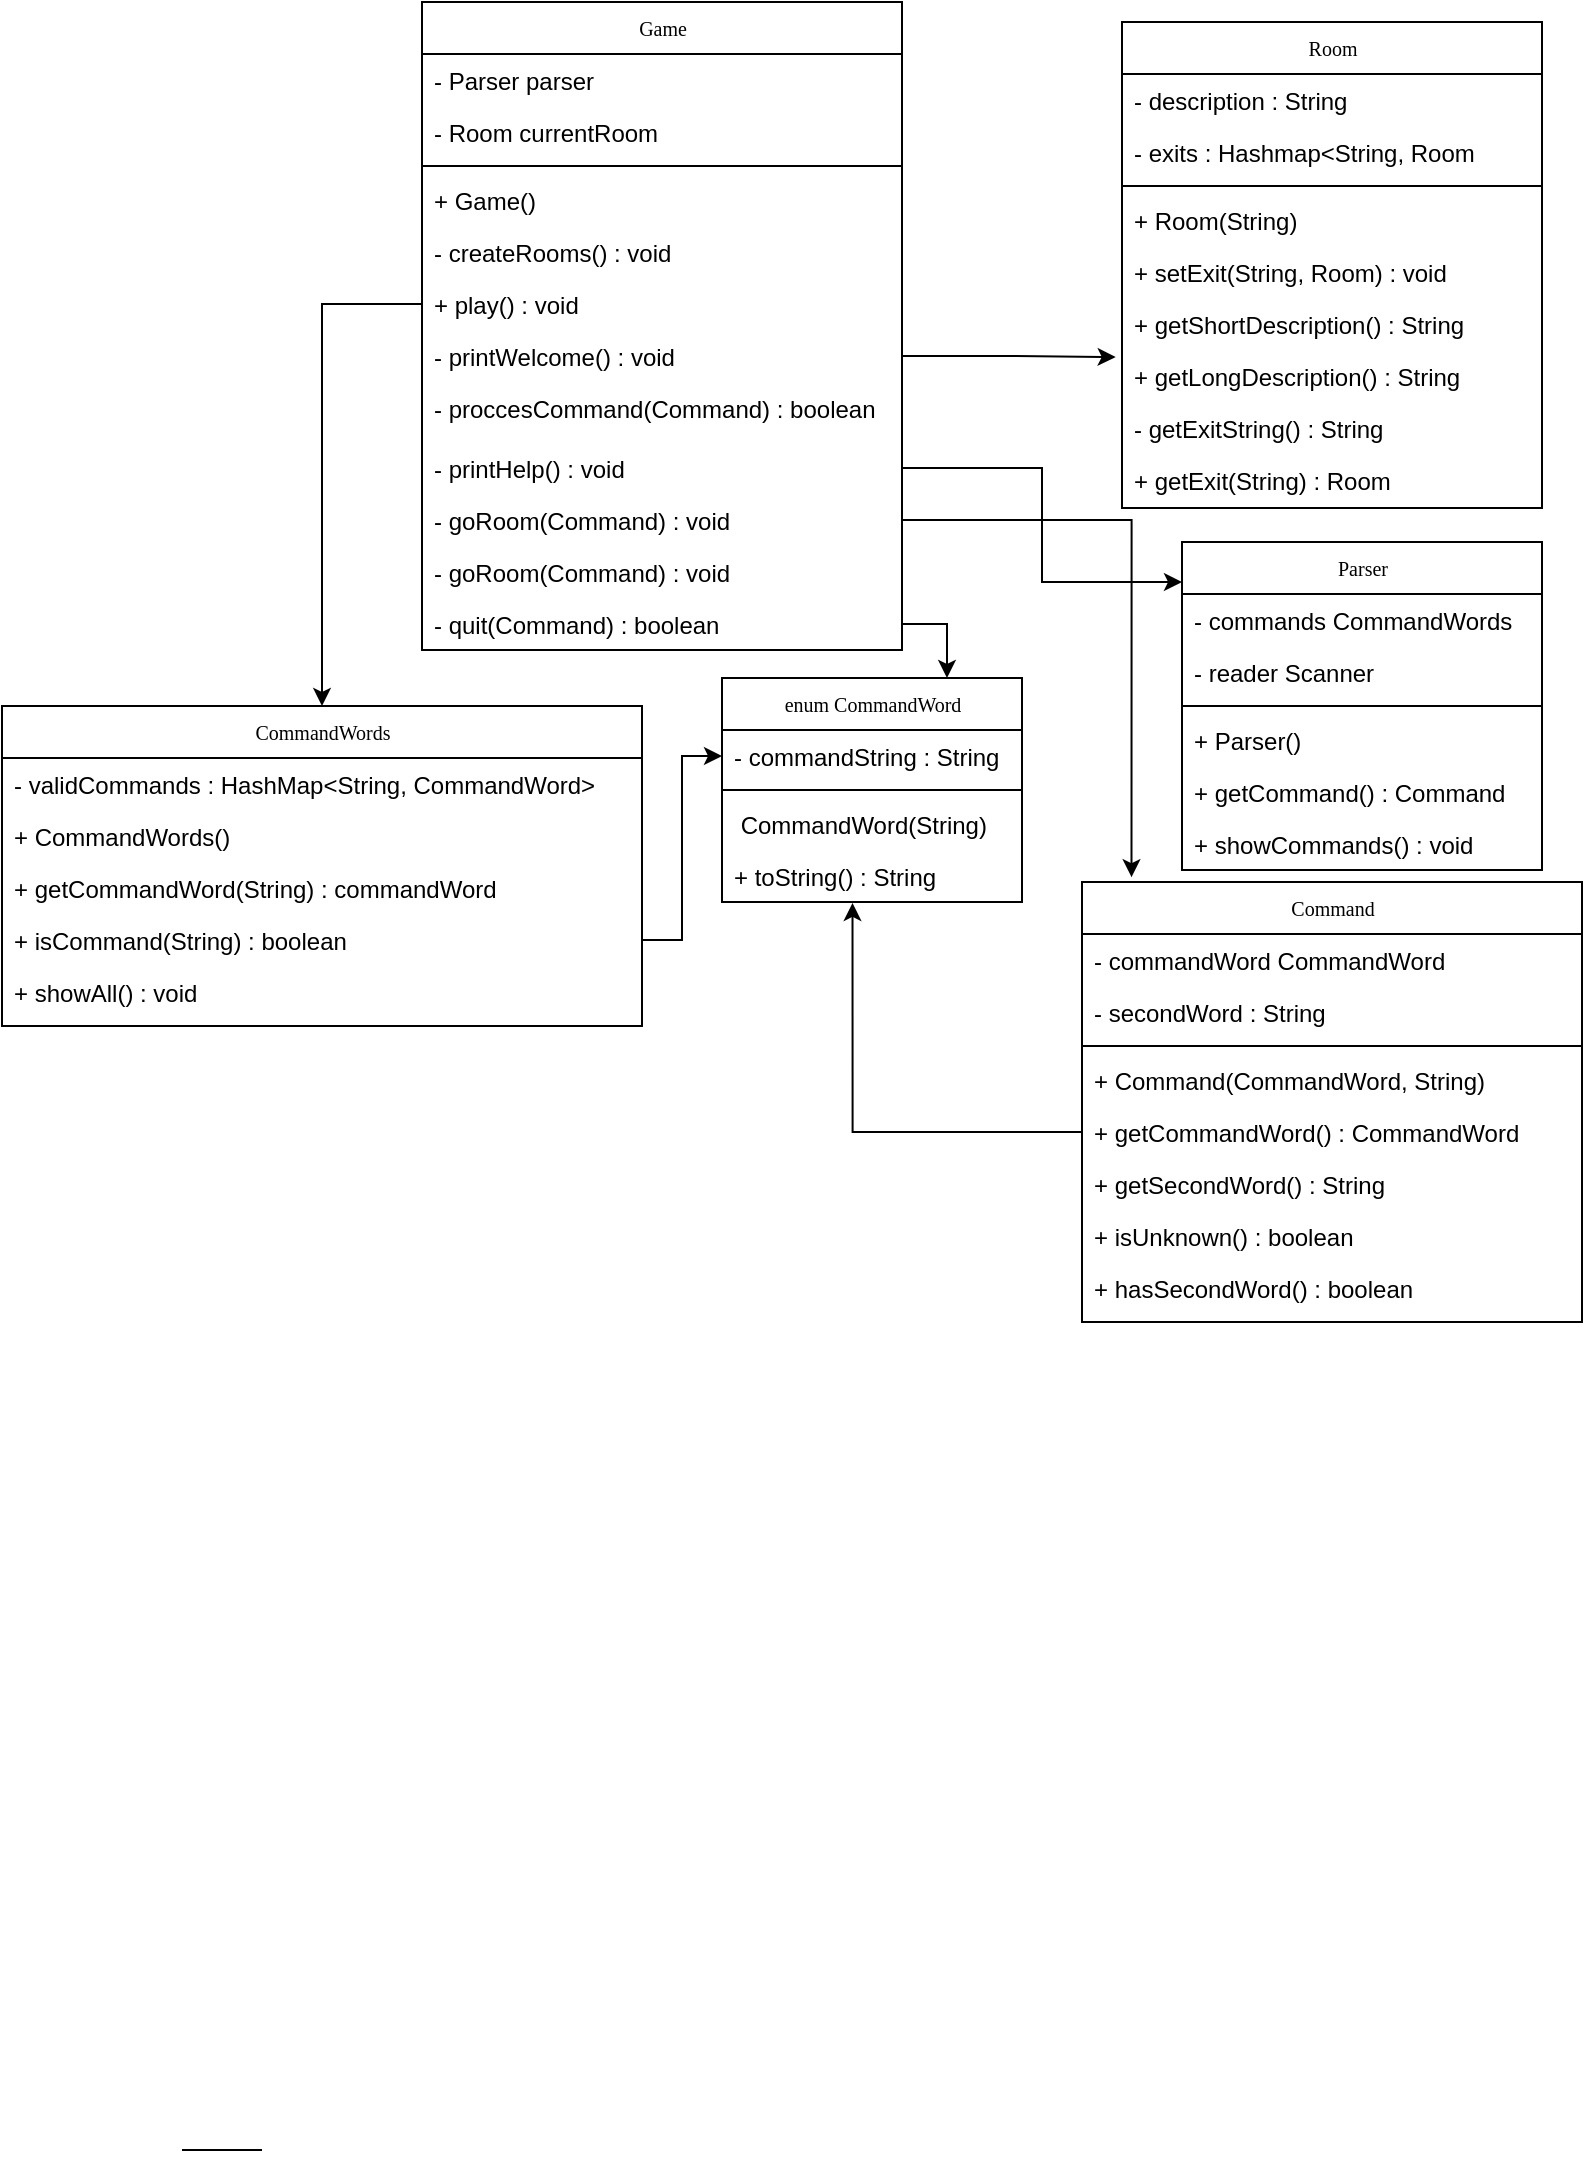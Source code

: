 <mxfile version="12.1.8" type="github" pages="1">
  <diagram name="Page-1" id="c4acf3e9-155e-7222-9cf6-157b1a14988f">
    <mxGraphModel dx="1656" dy="872" grid="1" gridSize="10" guides="1" tooltips="1" connect="1" arrows="1" fold="1" page="1" pageScale="1" pageWidth="850" pageHeight="1100" background="#ffffff" math="0" shadow="0">
      <root>
        <mxCell id="0"/>
        <mxCell id="1" parent="0"/>
        <mxCell id="17acba5748e5396b-2" value="Command" style="swimlane;html=1;fontStyle=0;childLayout=stackLayout;horizontal=1;startSize=26;fillColor=none;horizontalStack=0;resizeParent=1;resizeLast=0;collapsible=1;marginBottom=0;swimlaneFillColor=#ffffff;rounded=0;shadow=0;comic=0;labelBackgroundColor=none;strokeColor=#000000;strokeWidth=1;fontFamily=Verdana;fontSize=10;fontColor=#000000;align=center;" parent="1" vertex="1">
          <mxGeometry x="560" y="470" width="250" height="220" as="geometry"/>
        </mxCell>
        <mxCell id="17acba5748e5396b-3" value="- commandWord CommandWord" style="text;html=1;strokeColor=none;fillColor=none;align=left;verticalAlign=top;spacingLeft=4;spacingRight=4;whiteSpace=wrap;overflow=hidden;rotatable=0;points=[[0,0.5],[1,0.5]];portConstraint=eastwest;" parent="17acba5748e5396b-2" vertex="1">
          <mxGeometry y="26" width="250" height="26" as="geometry"/>
        </mxCell>
        <mxCell id="17acba5748e5396b-4" value="- secondWord : String" style="text;html=1;strokeColor=none;fillColor=none;align=left;verticalAlign=top;spacingLeft=4;spacingRight=4;whiteSpace=wrap;overflow=hidden;rotatable=0;points=[[0,0.5],[1,0.5]];portConstraint=eastwest;" parent="17acba5748e5396b-2" vertex="1">
          <mxGeometry y="52" width="250" height="26" as="geometry"/>
        </mxCell>
        <mxCell id="fTJL2L5yY7QKRkE-UEiG-43" value="" style="line;strokeWidth=1;fillColor=none;align=left;verticalAlign=middle;spacingTop=-1;spacingLeft=3;spacingRight=3;rotatable=0;labelPosition=right;points=[];portConstraint=eastwest;" vertex="1" parent="17acba5748e5396b-2">
          <mxGeometry y="78" width="250" height="8" as="geometry"/>
        </mxCell>
        <mxCell id="17acba5748e5396b-6" value="+ Command(CommandWord, String)" style="text;html=1;strokeColor=none;fillColor=none;align=left;verticalAlign=top;spacingLeft=4;spacingRight=4;whiteSpace=wrap;overflow=hidden;rotatable=0;points=[[0,0.5],[1,0.5]];portConstraint=eastwest;" parent="17acba5748e5396b-2" vertex="1">
          <mxGeometry y="86" width="250" height="26" as="geometry"/>
        </mxCell>
        <mxCell id="17acba5748e5396b-10" value="+ getCommandWord() : CommandWord" style="text;html=1;strokeColor=none;fillColor=none;align=left;verticalAlign=top;spacingLeft=4;spacingRight=4;whiteSpace=wrap;overflow=hidden;rotatable=0;points=[[0,0.5],[1,0.5]];portConstraint=eastwest;" parent="17acba5748e5396b-2" vertex="1">
          <mxGeometry y="112" width="250" height="26" as="geometry"/>
        </mxCell>
        <mxCell id="17acba5748e5396b-8" value="+ getSecondWord() : String" style="text;html=1;strokeColor=none;fillColor=none;align=left;verticalAlign=top;spacingLeft=4;spacingRight=4;whiteSpace=wrap;overflow=hidden;rotatable=0;points=[[0,0.5],[1,0.5]];portConstraint=eastwest;" parent="17acba5748e5396b-2" vertex="1">
          <mxGeometry y="138" width="250" height="26" as="geometry"/>
        </mxCell>
        <mxCell id="fTJL2L5yY7QKRkE-UEiG-44" value="+ isUnknown() : boolean" style="text;html=1;strokeColor=none;fillColor=none;align=left;verticalAlign=top;spacingLeft=4;spacingRight=4;whiteSpace=wrap;overflow=hidden;rotatable=0;points=[[0,0.5],[1,0.5]];portConstraint=eastwest;" vertex="1" parent="17acba5748e5396b-2">
          <mxGeometry y="164" width="250" height="26" as="geometry"/>
        </mxCell>
        <mxCell id="fTJL2L5yY7QKRkE-UEiG-45" value="+ hasSecondWord() : boolean" style="text;html=1;strokeColor=none;fillColor=none;align=left;verticalAlign=top;spacingLeft=4;spacingRight=4;whiteSpace=wrap;overflow=hidden;rotatable=0;points=[[0,0.5],[1,0.5]];portConstraint=eastwest;" vertex="1" parent="17acba5748e5396b-2">
          <mxGeometry y="190" width="250" height="26" as="geometry"/>
        </mxCell>
        <mxCell id="17acba5748e5396b-20" value="Game" style="swimlane;html=1;fontStyle=0;childLayout=stackLayout;horizontal=1;startSize=26;fillColor=none;horizontalStack=0;resizeParent=1;resizeLast=0;collapsible=1;marginBottom=0;swimlaneFillColor=#ffffff;rounded=0;shadow=0;comic=0;labelBackgroundColor=none;strokeColor=#000000;strokeWidth=1;fontFamily=Verdana;fontSize=10;fontColor=#000000;align=center;" parent="1" vertex="1">
          <mxGeometry x="230" y="30" width="240" height="324" as="geometry"/>
        </mxCell>
        <mxCell id="17acba5748e5396b-21" value="- Parser parser" style="text;html=1;strokeColor=none;fillColor=none;align=left;verticalAlign=top;spacingLeft=4;spacingRight=4;whiteSpace=wrap;overflow=hidden;rotatable=0;points=[[0,0.5],[1,0.5]];portConstraint=eastwest;" parent="17acba5748e5396b-20" vertex="1">
          <mxGeometry y="26" width="240" height="26" as="geometry"/>
        </mxCell>
        <mxCell id="17acba5748e5396b-24" value="- Room currentRoom" style="text;html=1;strokeColor=none;fillColor=none;align=left;verticalAlign=top;spacingLeft=4;spacingRight=4;whiteSpace=wrap;overflow=hidden;rotatable=0;points=[[0,0.5],[1,0.5]];portConstraint=eastwest;" parent="17acba5748e5396b-20" vertex="1">
          <mxGeometry y="52" width="240" height="26" as="geometry"/>
        </mxCell>
        <mxCell id="fTJL2L5yY7QKRkE-UEiG-6" value="" style="line;strokeWidth=1;fillColor=none;align=left;verticalAlign=middle;spacingTop=-1;spacingLeft=3;spacingRight=3;rotatable=0;labelPosition=right;points=[];portConstraint=eastwest;" vertex="1" parent="17acba5748e5396b-20">
          <mxGeometry y="78" width="240" height="8" as="geometry"/>
        </mxCell>
        <mxCell id="17acba5748e5396b-26" value="+ Game()" style="text;html=1;strokeColor=none;fillColor=none;align=left;verticalAlign=top;spacingLeft=4;spacingRight=4;whiteSpace=wrap;overflow=hidden;rotatable=0;points=[[0,0.5],[1,0.5]];portConstraint=eastwest;" parent="17acba5748e5396b-20" vertex="1">
          <mxGeometry y="86" width="240" height="26" as="geometry"/>
        </mxCell>
        <mxCell id="fTJL2L5yY7QKRkE-UEiG-1" value="- createRooms() : void" style="text;html=1;strokeColor=none;fillColor=none;align=left;verticalAlign=top;spacingLeft=4;spacingRight=4;whiteSpace=wrap;overflow=hidden;rotatable=0;points=[[0,0.5],[1,0.5]];portConstraint=eastwest;" vertex="1" parent="17acba5748e5396b-20">
          <mxGeometry y="112" width="240" height="26" as="geometry"/>
        </mxCell>
        <mxCell id="fTJL2L5yY7QKRkE-UEiG-2" value="+ play() : void" style="text;html=1;strokeColor=none;fillColor=none;align=left;verticalAlign=top;spacingLeft=4;spacingRight=4;whiteSpace=wrap;overflow=hidden;rotatable=0;points=[[0,0.5],[1,0.5]];portConstraint=eastwest;" vertex="1" parent="17acba5748e5396b-20">
          <mxGeometry y="138" width="240" height="26" as="geometry"/>
        </mxCell>
        <mxCell id="fTJL2L5yY7QKRkE-UEiG-4" value="- printWelcome() : void" style="text;html=1;strokeColor=none;fillColor=none;align=left;verticalAlign=top;spacingLeft=4;spacingRight=4;whiteSpace=wrap;overflow=hidden;rotatable=0;points=[[0,0.5],[1,0.5]];portConstraint=eastwest;" vertex="1" parent="17acba5748e5396b-20">
          <mxGeometry y="164" width="240" height="26" as="geometry"/>
        </mxCell>
        <mxCell id="fTJL2L5yY7QKRkE-UEiG-8" value="- proccesCommand(Command) : boolean" style="text;html=1;strokeColor=none;fillColor=none;align=left;verticalAlign=top;spacingLeft=4;spacingRight=4;whiteSpace=wrap;overflow=hidden;rotatable=0;points=[[0,0.5],[1,0.5]];portConstraint=eastwest;" vertex="1" parent="17acba5748e5396b-20">
          <mxGeometry y="190" width="240" height="30" as="geometry"/>
        </mxCell>
        <mxCell id="fTJL2L5yY7QKRkE-UEiG-10" value="- printHelp() : void" style="text;html=1;strokeColor=none;fillColor=none;align=left;verticalAlign=top;spacingLeft=4;spacingRight=4;whiteSpace=wrap;overflow=hidden;rotatable=0;points=[[0,0.5],[1,0.5]];portConstraint=eastwest;" vertex="1" parent="17acba5748e5396b-20">
          <mxGeometry y="220" width="240" height="26" as="geometry"/>
        </mxCell>
        <mxCell id="fTJL2L5yY7QKRkE-UEiG-11" value="- goRoom(Command) : void" style="text;html=1;strokeColor=none;fillColor=none;align=left;verticalAlign=top;spacingLeft=4;spacingRight=4;whiteSpace=wrap;overflow=hidden;rotatable=0;points=[[0,0.5],[1,0.5]];portConstraint=eastwest;" vertex="1" parent="17acba5748e5396b-20">
          <mxGeometry y="246" width="240" height="26" as="geometry"/>
        </mxCell>
        <mxCell id="fTJL2L5yY7QKRkE-UEiG-85" value="- goRoom(Command) : void" style="text;html=1;strokeColor=none;fillColor=none;align=left;verticalAlign=top;spacingLeft=4;spacingRight=4;whiteSpace=wrap;overflow=hidden;rotatable=0;points=[[0,0.5],[1,0.5]];portConstraint=eastwest;" vertex="1" parent="17acba5748e5396b-20">
          <mxGeometry y="272" width="240" height="26" as="geometry"/>
        </mxCell>
        <mxCell id="fTJL2L5yY7QKRkE-UEiG-16" value="- quit(Command) : boolean" style="text;html=1;strokeColor=none;fillColor=none;align=left;verticalAlign=top;spacingLeft=4;spacingRight=4;whiteSpace=wrap;overflow=hidden;rotatable=0;points=[[0,0.5],[1,0.5]];portConstraint=eastwest;" vertex="1" parent="17acba5748e5396b-20">
          <mxGeometry y="298" width="240" height="26" as="geometry"/>
        </mxCell>
        <mxCell id="17acba5748e5396b-30" value="Room" style="swimlane;html=1;fontStyle=0;childLayout=stackLayout;horizontal=1;startSize=26;fillColor=none;horizontalStack=0;resizeParent=1;resizeLast=0;collapsible=1;marginBottom=0;swimlaneFillColor=#ffffff;rounded=0;shadow=0;comic=0;labelBackgroundColor=none;strokeColor=#000000;strokeWidth=1;fontFamily=Verdana;fontSize=10;fontColor=#000000;align=center;" parent="1" vertex="1">
          <mxGeometry x="580" y="40" width="210" height="243" as="geometry"/>
        </mxCell>
        <mxCell id="17acba5748e5396b-31" value="- description : String" style="text;html=1;strokeColor=none;fillColor=none;align=left;verticalAlign=top;spacingLeft=4;spacingRight=4;whiteSpace=wrap;overflow=hidden;rotatable=0;points=[[0,0.5],[1,0.5]];portConstraint=eastwest;" parent="17acba5748e5396b-30" vertex="1">
          <mxGeometry y="26" width="210" height="26" as="geometry"/>
        </mxCell>
        <mxCell id="fTJL2L5yY7QKRkE-UEiG-22" value="- exits : Hashmap&amp;lt;String, Room" style="text;html=1;strokeColor=none;fillColor=none;align=left;verticalAlign=top;spacingLeft=4;spacingRight=4;whiteSpace=wrap;overflow=hidden;rotatable=0;points=[[0,0.5],[1,0.5]];portConstraint=eastwest;" vertex="1" parent="17acba5748e5396b-30">
          <mxGeometry y="52" width="210" height="26" as="geometry"/>
        </mxCell>
        <mxCell id="fTJL2L5yY7QKRkE-UEiG-32" value="" style="line;strokeWidth=1;fillColor=none;align=left;verticalAlign=middle;spacingTop=-1;spacingLeft=3;spacingRight=3;rotatable=0;labelPosition=right;points=[];portConstraint=eastwest;" vertex="1" parent="17acba5748e5396b-30">
          <mxGeometry y="78" width="210" height="8" as="geometry"/>
        </mxCell>
        <mxCell id="fTJL2L5yY7QKRkE-UEiG-24" value="+ Room(String)" style="text;html=1;strokeColor=none;fillColor=none;align=left;verticalAlign=top;spacingLeft=4;spacingRight=4;whiteSpace=wrap;overflow=hidden;rotatable=0;points=[[0,0.5],[1,0.5]];portConstraint=eastwest;" vertex="1" parent="17acba5748e5396b-30">
          <mxGeometry y="86" width="210" height="26" as="geometry"/>
        </mxCell>
        <mxCell id="fTJL2L5yY7QKRkE-UEiG-25" value="+ setExit(String, Room) : void" style="text;html=1;strokeColor=none;fillColor=none;align=left;verticalAlign=top;spacingLeft=4;spacingRight=4;whiteSpace=wrap;overflow=hidden;rotatable=0;points=[[0,0.5],[1,0.5]];portConstraint=eastwest;" vertex="1" parent="17acba5748e5396b-30">
          <mxGeometry y="112" width="210" height="26" as="geometry"/>
        </mxCell>
        <mxCell id="fTJL2L5yY7QKRkE-UEiG-27" value="+ getShortDescription() : String" style="text;html=1;strokeColor=none;fillColor=none;align=left;verticalAlign=top;spacingLeft=4;spacingRight=4;whiteSpace=wrap;overflow=hidden;rotatable=0;points=[[0,0.5],[1,0.5]];portConstraint=eastwest;" vertex="1" parent="17acba5748e5396b-30">
          <mxGeometry y="138" width="210" height="26" as="geometry"/>
        </mxCell>
        <mxCell id="fTJL2L5yY7QKRkE-UEiG-28" value="+ getLongDescription() : String" style="text;html=1;strokeColor=none;fillColor=none;align=left;verticalAlign=top;spacingLeft=4;spacingRight=4;whiteSpace=wrap;overflow=hidden;rotatable=0;points=[[0,0.5],[1,0.5]];portConstraint=eastwest;" vertex="1" parent="17acba5748e5396b-30">
          <mxGeometry y="164" width="210" height="26" as="geometry"/>
        </mxCell>
        <mxCell id="fTJL2L5yY7QKRkE-UEiG-29" value="- getExitString() : String" style="text;html=1;strokeColor=none;fillColor=none;align=left;verticalAlign=top;spacingLeft=4;spacingRight=4;whiteSpace=wrap;overflow=hidden;rotatable=0;points=[[0,0.5],[1,0.5]];portConstraint=eastwest;" vertex="1" parent="17acba5748e5396b-30">
          <mxGeometry y="190" width="210" height="26" as="geometry"/>
        </mxCell>
        <mxCell id="fTJL2L5yY7QKRkE-UEiG-30" value="+ getExit(String) : Room" style="text;html=1;strokeColor=none;fillColor=none;align=left;verticalAlign=top;spacingLeft=4;spacingRight=4;whiteSpace=wrap;overflow=hidden;rotatable=0;points=[[0,0.5],[1,0.5]];portConstraint=eastwest;" vertex="1" parent="17acba5748e5396b-30">
          <mxGeometry y="216" width="210" height="26" as="geometry"/>
        </mxCell>
        <mxCell id="17acba5748e5396b-44" value="CommandWords" style="swimlane;html=1;fontStyle=0;childLayout=stackLayout;horizontal=1;startSize=26;fillColor=none;horizontalStack=0;resizeParent=1;resizeLast=0;collapsible=1;marginBottom=0;swimlaneFillColor=#ffffff;rounded=0;shadow=0;comic=0;labelBackgroundColor=none;strokeColor=#000000;strokeWidth=1;fontFamily=Verdana;fontSize=10;fontColor=#000000;align=center;" parent="1" vertex="1">
          <mxGeometry x="20" y="382" width="320" height="160" as="geometry"/>
        </mxCell>
        <mxCell id="17acba5748e5396b-45" value="- validCommands : HashMap&amp;lt;String, CommandWord&amp;gt;" style="text;html=1;strokeColor=none;fillColor=none;align=left;verticalAlign=top;spacingLeft=4;spacingRight=4;whiteSpace=wrap;overflow=hidden;rotatable=0;points=[[0,0.5],[1,0.5]];portConstraint=eastwest;" parent="17acba5748e5396b-44" vertex="1">
          <mxGeometry y="26" width="320" height="26" as="geometry"/>
        </mxCell>
        <mxCell id="17acba5748e5396b-47" value="+ CommandWords()&amp;nbsp;" style="text;html=1;strokeColor=none;fillColor=none;align=left;verticalAlign=top;spacingLeft=4;spacingRight=4;whiteSpace=wrap;overflow=hidden;rotatable=0;points=[[0,0.5],[1,0.5]];portConstraint=eastwest;" parent="17acba5748e5396b-44" vertex="1">
          <mxGeometry y="52" width="320" height="26" as="geometry"/>
        </mxCell>
        <mxCell id="fTJL2L5yY7QKRkE-UEiG-53" value="+ getCommandWord(String) : commandWord" style="text;html=1;strokeColor=none;fillColor=none;align=left;verticalAlign=top;spacingLeft=4;spacingRight=4;whiteSpace=wrap;overflow=hidden;rotatable=0;points=[[0,0.5],[1,0.5]];portConstraint=eastwest;" vertex="1" parent="17acba5748e5396b-44">
          <mxGeometry y="78" width="320" height="26" as="geometry"/>
        </mxCell>
        <mxCell id="fTJL2L5yY7QKRkE-UEiG-55" value="+ isCommand(String) : boolean" style="text;html=1;strokeColor=none;fillColor=none;align=left;verticalAlign=top;spacingLeft=4;spacingRight=4;whiteSpace=wrap;overflow=hidden;rotatable=0;points=[[0,0.5],[1,0.5]];portConstraint=eastwest;" vertex="1" parent="17acba5748e5396b-44">
          <mxGeometry y="104" width="320" height="26" as="geometry"/>
        </mxCell>
        <mxCell id="fTJL2L5yY7QKRkE-UEiG-57" value="+ showAll() : void" style="text;html=1;strokeColor=none;fillColor=none;align=left;verticalAlign=top;spacingLeft=4;spacingRight=4;whiteSpace=wrap;overflow=hidden;rotatable=0;points=[[0,0.5],[1,0.5]];portConstraint=eastwest;" vertex="1" parent="17acba5748e5396b-44">
          <mxGeometry y="130" width="320" height="26" as="geometry"/>
        </mxCell>
        <mxCell id="5d2195bd80daf111-1" value="enum CommandWord" style="swimlane;html=1;fontStyle=0;childLayout=stackLayout;horizontal=1;startSize=26;fillColor=none;horizontalStack=0;resizeParent=1;resizeLast=0;collapsible=1;marginBottom=0;swimlaneFillColor=#ffffff;rounded=0;shadow=0;comic=0;labelBackgroundColor=none;strokeColor=#000000;strokeWidth=1;fontFamily=Verdana;fontSize=10;fontColor=#000000;align=center;" parent="1" vertex="1">
          <mxGeometry x="380" y="368" width="150" height="112" as="geometry"/>
        </mxCell>
        <mxCell id="5d2195bd80daf111-2" value="- commandString : String" style="text;html=1;strokeColor=none;fillColor=none;align=left;verticalAlign=top;spacingLeft=4;spacingRight=4;whiteSpace=wrap;overflow=hidden;rotatable=0;points=[[0,0.5],[1,0.5]];portConstraint=eastwest;" parent="5d2195bd80daf111-1" vertex="1">
          <mxGeometry y="26" width="150" height="26" as="geometry"/>
        </mxCell>
        <mxCell id="fTJL2L5yY7QKRkE-UEiG-47" value="" style="line;strokeWidth=1;fillColor=none;align=left;verticalAlign=middle;spacingTop=-1;spacingLeft=3;spacingRight=3;rotatable=0;labelPosition=right;points=[];portConstraint=eastwest;" vertex="1" parent="5d2195bd80daf111-1">
          <mxGeometry y="52" width="150" height="8" as="geometry"/>
        </mxCell>
        <mxCell id="5d2195bd80daf111-4" value="&amp;nbsp;CommandWord(String)" style="text;html=1;strokeColor=none;fillColor=none;align=left;verticalAlign=top;spacingLeft=4;spacingRight=4;whiteSpace=wrap;overflow=hidden;rotatable=0;points=[[0,0.5],[1,0.5]];portConstraint=eastwest;" parent="5d2195bd80daf111-1" vertex="1">
          <mxGeometry y="60" width="150" height="26" as="geometry"/>
        </mxCell>
        <mxCell id="fTJL2L5yY7QKRkE-UEiG-48" value="+ toString() : String" style="text;html=1;strokeColor=none;fillColor=none;align=left;verticalAlign=top;spacingLeft=4;spacingRight=4;whiteSpace=wrap;overflow=hidden;rotatable=0;points=[[0,0.5],[1,0.5]];portConstraint=eastwest;" vertex="1" parent="5d2195bd80daf111-1">
          <mxGeometry y="86" width="150" height="26" as="geometry"/>
        </mxCell>
        <mxCell id="5d2195bd80daf111-5" value="Parser" style="swimlane;html=1;fontStyle=0;childLayout=stackLayout;horizontal=1;startSize=26;fillColor=none;horizontalStack=0;resizeParent=1;resizeLast=0;collapsible=1;marginBottom=0;swimlaneFillColor=#ffffff;rounded=0;shadow=0;comic=0;labelBackgroundColor=none;strokeColor=#000000;strokeWidth=1;fontFamily=Verdana;fontSize=10;fontColor=#000000;align=center;" parent="1" vertex="1">
          <mxGeometry x="610" y="300" width="180" height="164" as="geometry"/>
        </mxCell>
        <mxCell id="5d2195bd80daf111-6" value="- commands CommandWords" style="text;html=1;strokeColor=none;fillColor=none;align=left;verticalAlign=top;spacingLeft=4;spacingRight=4;whiteSpace=wrap;overflow=hidden;rotatable=0;points=[[0,0.5],[1,0.5]];portConstraint=eastwest;" parent="5d2195bd80daf111-5" vertex="1">
          <mxGeometry y="26" width="180" height="26" as="geometry"/>
        </mxCell>
        <mxCell id="5d2195bd80daf111-7" value="- reader Scanner" style="text;html=1;strokeColor=none;fillColor=none;align=left;verticalAlign=top;spacingLeft=4;spacingRight=4;whiteSpace=wrap;overflow=hidden;rotatable=0;points=[[0,0.5],[1,0.5]];portConstraint=eastwest;" parent="5d2195bd80daf111-5" vertex="1">
          <mxGeometry y="52" width="180" height="26" as="geometry"/>
        </mxCell>
        <mxCell id="fTJL2L5yY7QKRkE-UEiG-41" value="" style="line;strokeWidth=1;fillColor=none;align=left;verticalAlign=middle;spacingTop=-1;spacingLeft=3;spacingRight=3;rotatable=0;labelPosition=right;points=[];portConstraint=eastwest;" vertex="1" parent="5d2195bd80daf111-5">
          <mxGeometry y="78" width="180" height="8" as="geometry"/>
        </mxCell>
        <mxCell id="fTJL2L5yY7QKRkE-UEiG-37" value="+ Parser()" style="text;html=1;strokeColor=none;fillColor=none;align=left;verticalAlign=top;spacingLeft=4;spacingRight=4;whiteSpace=wrap;overflow=hidden;rotatable=0;points=[[0,0.5],[1,0.5]];portConstraint=eastwest;" vertex="1" parent="5d2195bd80daf111-5">
          <mxGeometry y="86" width="180" height="26" as="geometry"/>
        </mxCell>
        <mxCell id="fTJL2L5yY7QKRkE-UEiG-38" value="+ getCommand() : Command" style="text;html=1;strokeColor=none;fillColor=none;align=left;verticalAlign=top;spacingLeft=4;spacingRight=4;whiteSpace=wrap;overflow=hidden;rotatable=0;points=[[0,0.5],[1,0.5]];portConstraint=eastwest;" vertex="1" parent="5d2195bd80daf111-5">
          <mxGeometry y="112" width="180" height="26" as="geometry"/>
        </mxCell>
        <mxCell id="fTJL2L5yY7QKRkE-UEiG-39" value="+ showCommands() : void" style="text;html=1;strokeColor=none;fillColor=none;align=left;verticalAlign=top;spacingLeft=4;spacingRight=4;whiteSpace=wrap;overflow=hidden;rotatable=0;points=[[0,0.5],[1,0.5]];portConstraint=eastwest;" vertex="1" parent="5d2195bd80daf111-5">
          <mxGeometry y="138" width="180" height="26" as="geometry"/>
        </mxCell>
        <mxCell id="fTJL2L5yY7QKRkE-UEiG-5" value="" style="line;strokeWidth=1;fillColor=none;align=left;verticalAlign=middle;spacingTop=-1;spacingLeft=3;spacingRight=3;rotatable=0;labelPosition=right;points=[];portConstraint=eastwest;" vertex="1" parent="1">
          <mxGeometry x="110" y="1100" width="40" height="8" as="geometry"/>
        </mxCell>
        <mxCell id="fTJL2L5yY7QKRkE-UEiG-64" style="edgeStyle=orthogonalEdgeStyle;rounded=0;orthogonalLoop=1;jettySize=auto;html=1;entryX=0;entryY=0.5;entryDx=0;entryDy=0;" edge="1" parent="1" source="fTJL2L5yY7QKRkE-UEiG-55" target="5d2195bd80daf111-2">
          <mxGeometry relative="1" as="geometry"/>
        </mxCell>
        <mxCell id="fTJL2L5yY7QKRkE-UEiG-79" style="edgeStyle=orthogonalEdgeStyle;rounded=0;orthogonalLoop=1;jettySize=auto;html=1;entryX=0.5;entryY=0;entryDx=0;entryDy=0;" edge="1" parent="1" source="fTJL2L5yY7QKRkE-UEiG-2" target="17acba5748e5396b-44">
          <mxGeometry relative="1" as="geometry"/>
        </mxCell>
        <mxCell id="fTJL2L5yY7QKRkE-UEiG-80" style="edgeStyle=orthogonalEdgeStyle;rounded=0;orthogonalLoop=1;jettySize=auto;html=1;entryX=-0.015;entryY=0.136;entryDx=0;entryDy=0;entryPerimeter=0;" edge="1" parent="1" source="fTJL2L5yY7QKRkE-UEiG-4" target="fTJL2L5yY7QKRkE-UEiG-28">
          <mxGeometry relative="1" as="geometry"/>
        </mxCell>
        <mxCell id="fTJL2L5yY7QKRkE-UEiG-82" style="edgeStyle=orthogonalEdgeStyle;rounded=0;orthogonalLoop=1;jettySize=auto;html=1;entryX=0.75;entryY=0;entryDx=0;entryDy=0;" edge="1" parent="1" source="fTJL2L5yY7QKRkE-UEiG-16" target="5d2195bd80daf111-1">
          <mxGeometry relative="1" as="geometry"/>
        </mxCell>
        <mxCell id="fTJL2L5yY7QKRkE-UEiG-84" style="edgeStyle=orthogonalEdgeStyle;rounded=0;orthogonalLoop=1;jettySize=auto;html=1;entryX=0;entryY=0.122;entryDx=0;entryDy=0;entryPerimeter=0;" edge="1" parent="1" source="fTJL2L5yY7QKRkE-UEiG-10" target="5d2195bd80daf111-5">
          <mxGeometry relative="1" as="geometry"/>
        </mxCell>
        <mxCell id="fTJL2L5yY7QKRkE-UEiG-86" style="edgeStyle=orthogonalEdgeStyle;rounded=0;orthogonalLoop=1;jettySize=auto;html=1;entryX=0.099;entryY=-0.011;entryDx=0;entryDy=0;entryPerimeter=0;" edge="1" parent="1" source="fTJL2L5yY7QKRkE-UEiG-11" target="17acba5748e5396b-2">
          <mxGeometry relative="1" as="geometry"/>
        </mxCell>
        <mxCell id="fTJL2L5yY7QKRkE-UEiG-87" style="edgeStyle=orthogonalEdgeStyle;rounded=0;orthogonalLoop=1;jettySize=auto;html=1;entryX=0.435;entryY=1.018;entryDx=0;entryDy=0;entryPerimeter=0;" edge="1" parent="1" source="17acba5748e5396b-10" target="fTJL2L5yY7QKRkE-UEiG-48">
          <mxGeometry relative="1" as="geometry"/>
        </mxCell>
      </root>
    </mxGraphModel>
  </diagram>
</mxfile>
